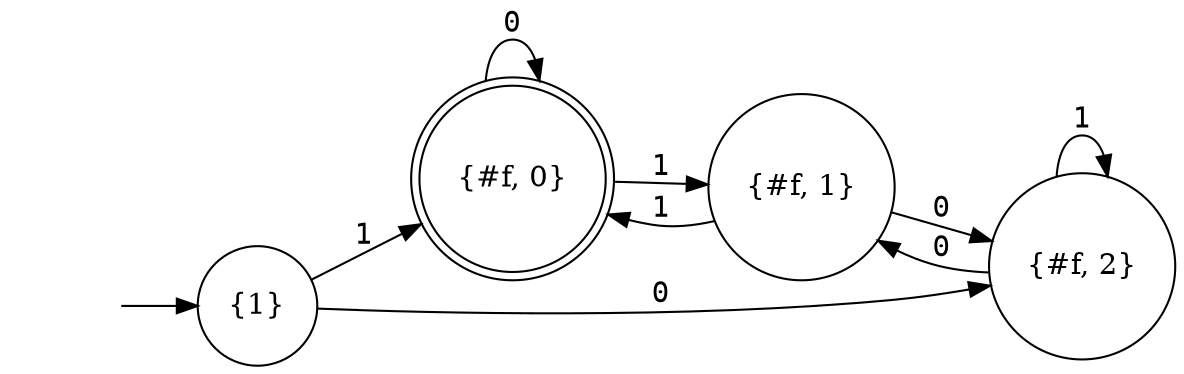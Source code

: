 digraph G {
rankdir="LR";edge[fontname=Courier];
node[shape=circle];
"#entry#"[shape=none label=""];
"{#f, 0}"[shape=doublecircle];
"#entry#"->"{1}"
"{1}"->"{#f, 2}"[label="0"];
"{1}"->"{#f, 0}"[label="1"];
"{#f, 0}"->"{#f, 0}"[label="0"];
"{#f, 0}"->"{#f, 1}"[label="1"];
"{#f, 2}"->"{#f, 1}"[label="0"];
"{#f, 2}"->"{#f, 2}"[label="1"];
"{#f, 1}"->"{#f, 2}"[label="0"];
"{#f, 1}"->"{#f, 0}"[label="1"];
}
